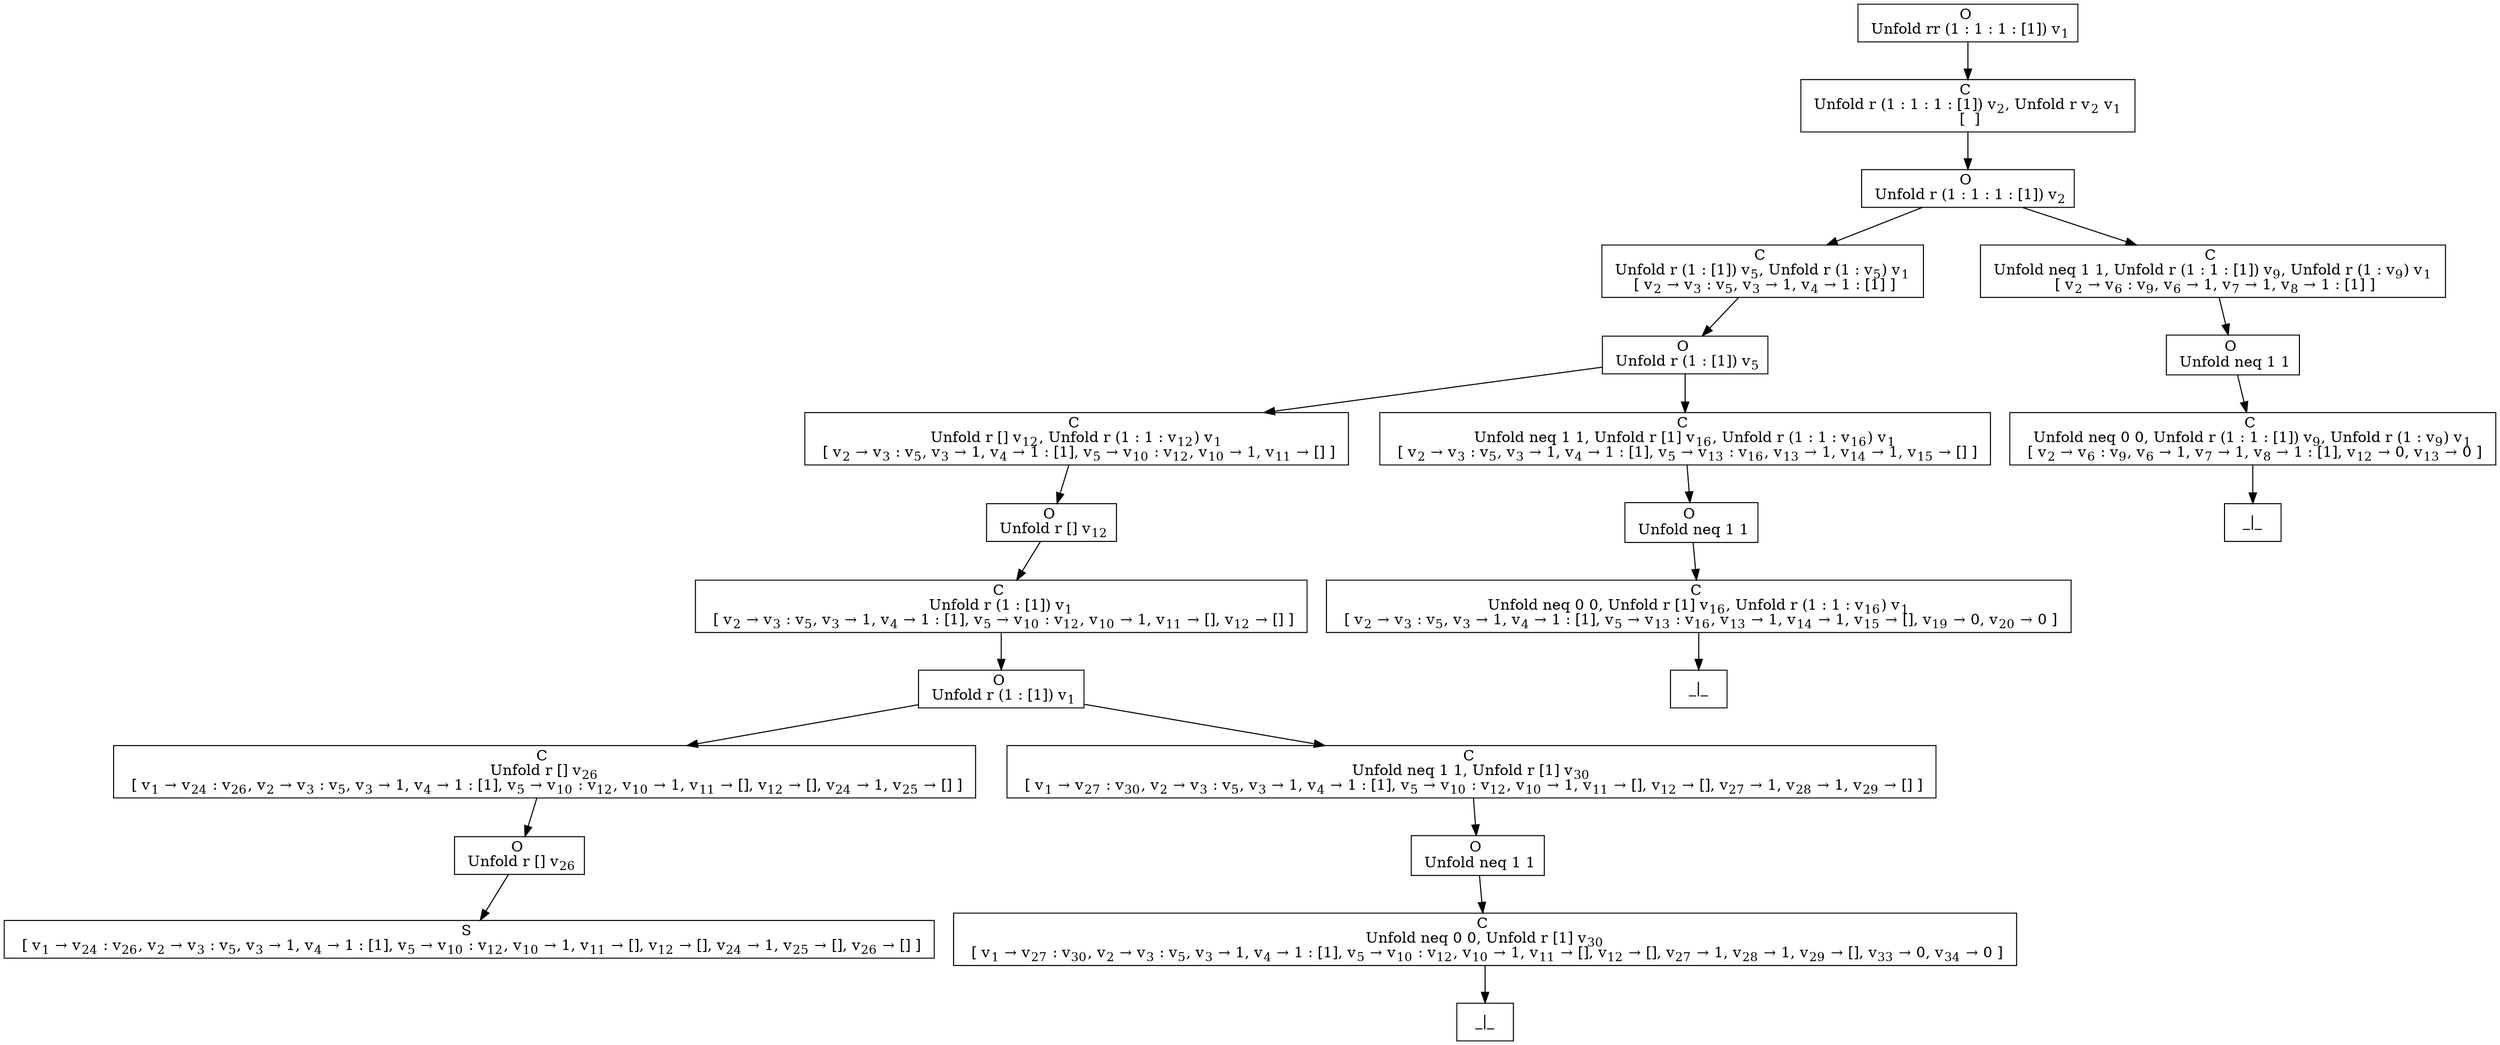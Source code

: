 digraph {
    graph [rankdir=TB
          ,bgcolor=transparent];
    node [shape=box
         ,fillcolor=white
         ,style=filled];
    0 [label=<O <BR/> Unfold rr (1 : 1 : 1 : [1]) v<SUB>1</SUB>>];
    1 [label=<C <BR/> Unfold r (1 : 1 : 1 : [1]) v<SUB>2</SUB>, Unfold r v<SUB>2</SUB> v<SUB>1</SUB> <BR/>  [  ] >];
    2 [label=<O <BR/> Unfold r (1 : 1 : 1 : [1]) v<SUB>2</SUB>>];
    3 [label=<C <BR/> Unfold r (1 : [1]) v<SUB>5</SUB>, Unfold r (1 : v<SUB>5</SUB>) v<SUB>1</SUB> <BR/>  [ v<SUB>2</SUB> &rarr; v<SUB>3</SUB> : v<SUB>5</SUB>, v<SUB>3</SUB> &rarr; 1, v<SUB>4</SUB> &rarr; 1 : [1] ] >];
    4 [label=<C <BR/> Unfold neq 1 1, Unfold r (1 : 1 : [1]) v<SUB>9</SUB>, Unfold r (1 : v<SUB>9</SUB>) v<SUB>1</SUB> <BR/>  [ v<SUB>2</SUB> &rarr; v<SUB>6</SUB> : v<SUB>9</SUB>, v<SUB>6</SUB> &rarr; 1, v<SUB>7</SUB> &rarr; 1, v<SUB>8</SUB> &rarr; 1 : [1] ] >];
    5 [label=<O <BR/> Unfold r (1 : [1]) v<SUB>5</SUB>>];
    6 [label=<C <BR/> Unfold r [] v<SUB>12</SUB>, Unfold r (1 : 1 : v<SUB>12</SUB>) v<SUB>1</SUB> <BR/>  [ v<SUB>2</SUB> &rarr; v<SUB>3</SUB> : v<SUB>5</SUB>, v<SUB>3</SUB> &rarr; 1, v<SUB>4</SUB> &rarr; 1 : [1], v<SUB>5</SUB> &rarr; v<SUB>10</SUB> : v<SUB>12</SUB>, v<SUB>10</SUB> &rarr; 1, v<SUB>11</SUB> &rarr; [] ] >];
    7 [label=<C <BR/> Unfold neq 1 1, Unfold r [1] v<SUB>16</SUB>, Unfold r (1 : 1 : v<SUB>16</SUB>) v<SUB>1</SUB> <BR/>  [ v<SUB>2</SUB> &rarr; v<SUB>3</SUB> : v<SUB>5</SUB>, v<SUB>3</SUB> &rarr; 1, v<SUB>4</SUB> &rarr; 1 : [1], v<SUB>5</SUB> &rarr; v<SUB>13</SUB> : v<SUB>16</SUB>, v<SUB>13</SUB> &rarr; 1, v<SUB>14</SUB> &rarr; 1, v<SUB>15</SUB> &rarr; [] ] >];
    8 [label=<O <BR/> Unfold r [] v<SUB>12</SUB>>];
    9 [label=<C <BR/> Unfold r (1 : [1]) v<SUB>1</SUB> <BR/>  [ v<SUB>2</SUB> &rarr; v<SUB>3</SUB> : v<SUB>5</SUB>, v<SUB>3</SUB> &rarr; 1, v<SUB>4</SUB> &rarr; 1 : [1], v<SUB>5</SUB> &rarr; v<SUB>10</SUB> : v<SUB>12</SUB>, v<SUB>10</SUB> &rarr; 1, v<SUB>11</SUB> &rarr; [], v<SUB>12</SUB> &rarr; [] ] >];
    10 [label=<O <BR/> Unfold r (1 : [1]) v<SUB>1</SUB>>];
    11 [label=<C <BR/> Unfold r [] v<SUB>26</SUB> <BR/>  [ v<SUB>1</SUB> &rarr; v<SUB>24</SUB> : v<SUB>26</SUB>, v<SUB>2</SUB> &rarr; v<SUB>3</SUB> : v<SUB>5</SUB>, v<SUB>3</SUB> &rarr; 1, v<SUB>4</SUB> &rarr; 1 : [1], v<SUB>5</SUB> &rarr; v<SUB>10</SUB> : v<SUB>12</SUB>, v<SUB>10</SUB> &rarr; 1, v<SUB>11</SUB> &rarr; [], v<SUB>12</SUB> &rarr; [], v<SUB>24</SUB> &rarr; 1, v<SUB>25</SUB> &rarr; [] ] >];
    12 [label=<C <BR/> Unfold neq 1 1, Unfold r [1] v<SUB>30</SUB> <BR/>  [ v<SUB>1</SUB> &rarr; v<SUB>27</SUB> : v<SUB>30</SUB>, v<SUB>2</SUB> &rarr; v<SUB>3</SUB> : v<SUB>5</SUB>, v<SUB>3</SUB> &rarr; 1, v<SUB>4</SUB> &rarr; 1 : [1], v<SUB>5</SUB> &rarr; v<SUB>10</SUB> : v<SUB>12</SUB>, v<SUB>10</SUB> &rarr; 1, v<SUB>11</SUB> &rarr; [], v<SUB>12</SUB> &rarr; [], v<SUB>27</SUB> &rarr; 1, v<SUB>28</SUB> &rarr; 1, v<SUB>29</SUB> &rarr; [] ] >];
    13 [label=<O <BR/> Unfold r [] v<SUB>26</SUB>>];
    14 [label=<S <BR/>  [ v<SUB>1</SUB> &rarr; v<SUB>24</SUB> : v<SUB>26</SUB>, v<SUB>2</SUB> &rarr; v<SUB>3</SUB> : v<SUB>5</SUB>, v<SUB>3</SUB> &rarr; 1, v<SUB>4</SUB> &rarr; 1 : [1], v<SUB>5</SUB> &rarr; v<SUB>10</SUB> : v<SUB>12</SUB>, v<SUB>10</SUB> &rarr; 1, v<SUB>11</SUB> &rarr; [], v<SUB>12</SUB> &rarr; [], v<SUB>24</SUB> &rarr; 1, v<SUB>25</SUB> &rarr; [], v<SUB>26</SUB> &rarr; [] ] >];
    15 [label=<O <BR/> Unfold neq 1 1>];
    16 [label=<C <BR/> Unfold neq 0 0, Unfold r [1] v<SUB>30</SUB> <BR/>  [ v<SUB>1</SUB> &rarr; v<SUB>27</SUB> : v<SUB>30</SUB>, v<SUB>2</SUB> &rarr; v<SUB>3</SUB> : v<SUB>5</SUB>, v<SUB>3</SUB> &rarr; 1, v<SUB>4</SUB> &rarr; 1 : [1], v<SUB>5</SUB> &rarr; v<SUB>10</SUB> : v<SUB>12</SUB>, v<SUB>10</SUB> &rarr; 1, v<SUB>11</SUB> &rarr; [], v<SUB>12</SUB> &rarr; [], v<SUB>27</SUB> &rarr; 1, v<SUB>28</SUB> &rarr; 1, v<SUB>29</SUB> &rarr; [], v<SUB>33</SUB> &rarr; 0, v<SUB>34</SUB> &rarr; 0 ] >];
    17 [label=<_|_>];
    18 [label=<O <BR/> Unfold neq 1 1>];
    19 [label=<C <BR/> Unfold neq 0 0, Unfold r [1] v<SUB>16</SUB>, Unfold r (1 : 1 : v<SUB>16</SUB>) v<SUB>1</SUB> <BR/>  [ v<SUB>2</SUB> &rarr; v<SUB>3</SUB> : v<SUB>5</SUB>, v<SUB>3</SUB> &rarr; 1, v<SUB>4</SUB> &rarr; 1 : [1], v<SUB>5</SUB> &rarr; v<SUB>13</SUB> : v<SUB>16</SUB>, v<SUB>13</SUB> &rarr; 1, v<SUB>14</SUB> &rarr; 1, v<SUB>15</SUB> &rarr; [], v<SUB>19</SUB> &rarr; 0, v<SUB>20</SUB> &rarr; 0 ] >];
    20 [label=<_|_>];
    21 [label=<O <BR/> Unfold neq 1 1>];
    22 [label=<C <BR/> Unfold neq 0 0, Unfold r (1 : 1 : [1]) v<SUB>9</SUB>, Unfold r (1 : v<SUB>9</SUB>) v<SUB>1</SUB> <BR/>  [ v<SUB>2</SUB> &rarr; v<SUB>6</SUB> : v<SUB>9</SUB>, v<SUB>6</SUB> &rarr; 1, v<SUB>7</SUB> &rarr; 1, v<SUB>8</SUB> &rarr; 1 : [1], v<SUB>12</SUB> &rarr; 0, v<SUB>13</SUB> &rarr; 0 ] >];
    23 [label=<_|_>];
    0 -> 1 [label=""];
    1 -> 2 [label=""];
    2 -> 3 [label=""];
    2 -> 4 [label=""];
    3 -> 5 [label=""];
    4 -> 21 [label=""];
    5 -> 6 [label=""];
    5 -> 7 [label=""];
    6 -> 8 [label=""];
    7 -> 18 [label=""];
    8 -> 9 [label=""];
    9 -> 10 [label=""];
    10 -> 11 [label=""];
    10 -> 12 [label=""];
    11 -> 13 [label=""];
    12 -> 15 [label=""];
    13 -> 14 [label=""];
    15 -> 16 [label=""];
    16 -> 17 [label=""];
    18 -> 19 [label=""];
    19 -> 20 [label=""];
    21 -> 22 [label=""];
    22 -> 23 [label=""];
}